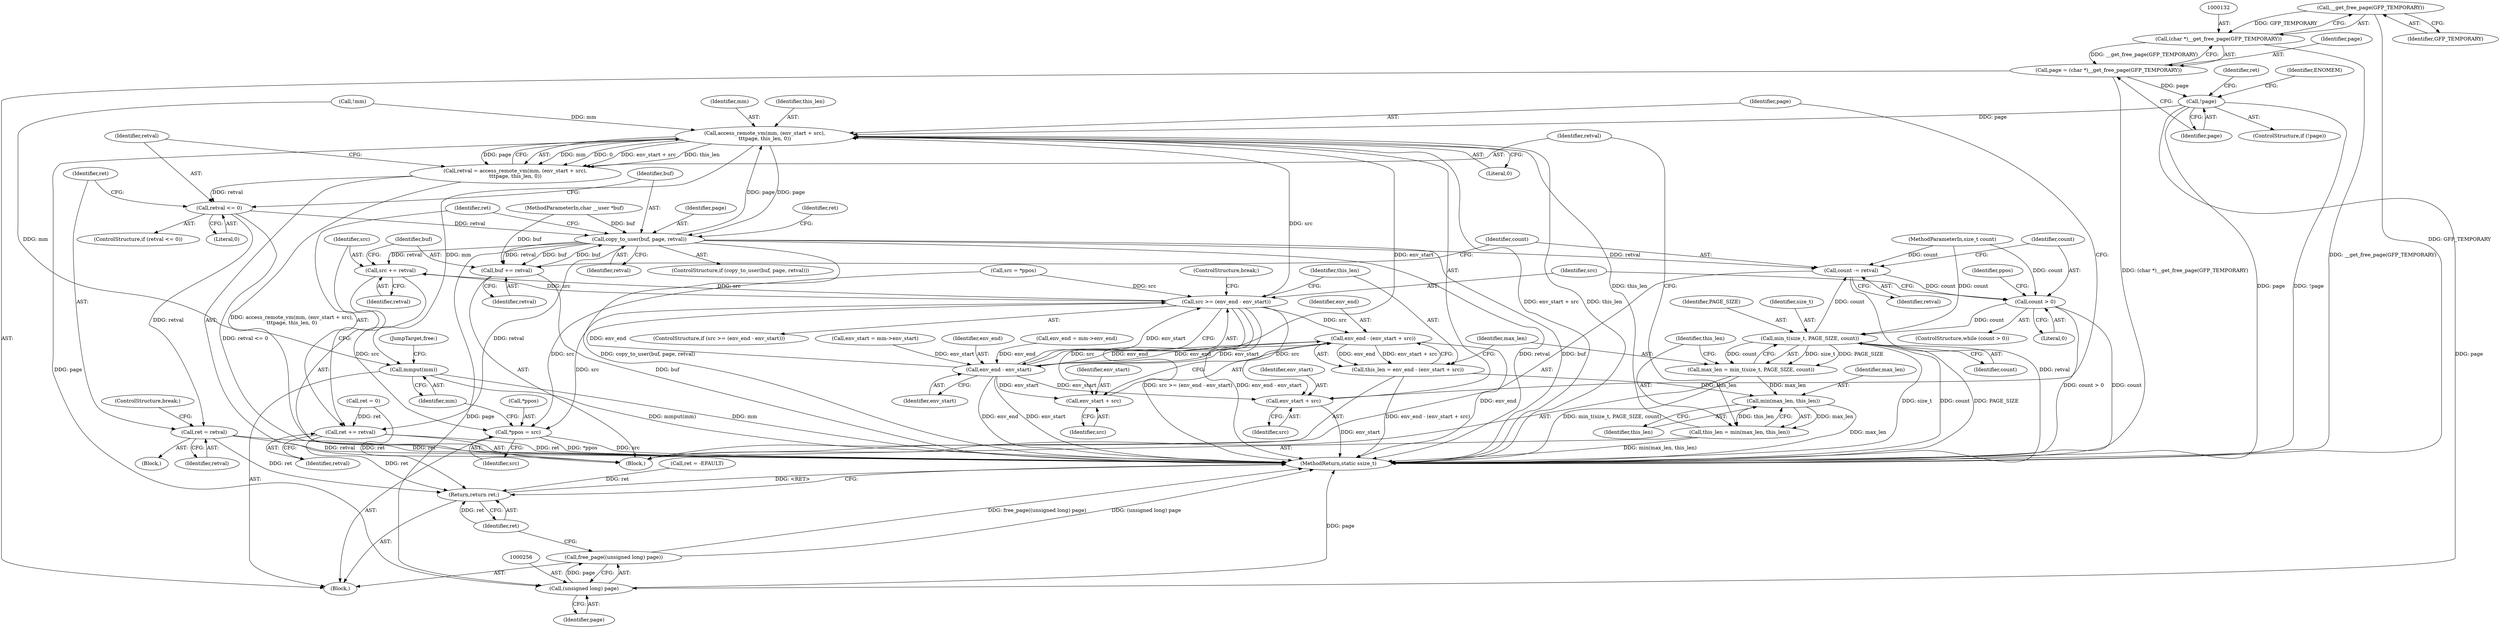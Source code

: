 digraph "0_linux_8148a73c9901a8794a50f950083c00ccf97d43b3@API" {
"1000133" [label="(Call,__get_free_page(GFP_TEMPORARY))"];
"1000131" [label="(Call,(char *)__get_free_page(GFP_TEMPORARY))"];
"1000129" [label="(Call,page = (char *)__get_free_page(GFP_TEMPORARY))"];
"1000136" [label="(Call,!page)"];
"1000207" [label="(Call,access_remote_vm(mm, (env_start + src),\n\t\t\tpage, this_len, 0))"];
"1000205" [label="(Call,retval = access_remote_vm(mm, (env_start + src),\n\t\t\tpage, this_len, 0))"];
"1000216" [label="(Call,retval <= 0)"];
"1000220" [label="(Call,ret = retval)"];
"1000258" [label="(Return,return ret;)"];
"1000225" [label="(Call,copy_to_user(buf, page, retval))"];
"1000235" [label="(Call,ret += retval)"];
"1000238" [label="(Call,src += retval)"];
"1000181" [label="(Call,src >= (env_end - env_start))"];
"1000189" [label="(Call,env_end - (env_start + src))"];
"1000183" [label="(Call,env_end - env_start)"];
"1000191" [label="(Call,env_start + src)"];
"1000209" [label="(Call,env_start + src)"];
"1000187" [label="(Call,this_len = env_end - (env_start + src))"];
"1000202" [label="(Call,min(max_len, this_len))"];
"1000200" [label="(Call,this_len = min(max_len, this_len))"];
"1000247" [label="(Call,*ppos = src)"];
"1000241" [label="(Call,buf += retval)"];
"1000244" [label="(Call,count -= retval)"];
"1000173" [label="(Call,count > 0)"];
"1000196" [label="(Call,min_t(size_t, PAGE_SIZE, count))"];
"1000194" [label="(Call,max_len = min_t(size_t, PAGE_SIZE, count))"];
"1000255" [label="(Call,(unsigned long) page)"];
"1000254" [label="(Call,free_page((unsigned long) page))"];
"1000251" [label="(Call,mmput(mm))"];
"1000136" [label="(Call,!page)"];
"1000231" [label="(Identifier,ret)"];
"1000200" [label="(Call,this_len = min(max_len, this_len))"];
"1000180" [label="(ControlStructure,if (src >= (env_end - env_start)))"];
"1000242" [label="(Identifier,buf)"];
"1000226" [label="(Identifier,buf)"];
"1000241" [label="(Call,buf += retval)"];
"1000191" [label="(Call,env_start + src)"];
"1000103" [label="(MethodParameterIn,size_t count)"];
"1000134" [label="(Identifier,GFP_TEMPORARY)"];
"1000257" [label="(Identifier,page)"];
"1000243" [label="(Identifier,retval)"];
"1000224" [label="(ControlStructure,if (copy_to_user(buf, page, retval)))"];
"1000253" [label="(JumpTarget,free:)"];
"1000215" [label="(ControlStructure,if (retval <= 0))"];
"1000219" [label="(Block,)"];
"1000108" [label="(Call,src = *ppos)"];
"1000247" [label="(Call,*ppos = src)"];
"1000157" [label="(Call,env_start = mm->env_start)"];
"1000220" [label="(Call,ret = retval)"];
"1000140" [label="(Identifier,ENOMEM)"];
"1000137" [label="(Identifier,page)"];
"1000212" [label="(Identifier,page)"];
"1000173" [label="(Call,count > 0)"];
"1000195" [label="(Identifier,max_len)"];
"1000216" [label="(Call,retval <= 0)"];
"1000130" [label="(Identifier,page)"];
"1000222" [label="(Identifier,retval)"];
"1000213" [label="(Identifier,this_len)"];
"1000185" [label="(Identifier,env_start)"];
"1000227" [label="(Identifier,page)"];
"1000245" [label="(Identifier,count)"];
"1000181" [label="(Call,src >= (env_end - env_start))"];
"1000133" [label="(Call,__get_free_page(GFP_TEMPORARY))"];
"1000246" [label="(Identifier,retval)"];
"1000255" [label="(Call,(unsigned long) page)"];
"1000249" [label="(Identifier,ppos)"];
"1000201" [label="(Identifier,this_len)"];
"1000129" [label="(Call,page = (char *)__get_free_page(GFP_TEMPORARY))"];
"1000187" [label="(Call,this_len = env_end - (env_start + src))"];
"1000192" [label="(Identifier,env_start)"];
"1000244" [label="(Call,count -= retval)"];
"1000190" [label="(Identifier,env_end)"];
"1000202" [label="(Call,min(max_len, this_len))"];
"1000209" [label="(Call,env_start + src)"];
"1000218" [label="(Literal,0)"];
"1000210" [label="(Identifier,env_start)"];
"1000102" [label="(MethodParameterIn,char __user *buf)"];
"1000182" [label="(Identifier,src)"];
"1000172" [label="(ControlStructure,while (count > 0))"];
"1000184" [label="(Identifier,env_end)"];
"1000225" [label="(Call,copy_to_user(buf, page, retval))"];
"1000206" [label="(Identifier,retval)"];
"1000183" [label="(Call,env_end - env_start)"];
"1000223" [label="(ControlStructure,break;)"];
"1000211" [label="(Identifier,src)"];
"1000105" [label="(Block,)"];
"1000259" [label="(Identifier,ret)"];
"1000198" [label="(Identifier,PAGE_SIZE)"];
"1000214" [label="(Literal,0)"];
"1000258" [label="(Return,return ret;)"];
"1000239" [label="(Identifier,src)"];
"1000186" [label="(ControlStructure,break;)"];
"1000131" [label="(Call,(char *)__get_free_page(GFP_TEMPORARY))"];
"1000236" [label="(Identifier,ret)"];
"1000207" [label="(Call,access_remote_vm(mm, (env_start + src),\n\t\t\tpage, this_len, 0))"];
"1000260" [label="(MethodReturn,static ssize_t)"];
"1000250" [label="(Identifier,src)"];
"1000125" [label="(Call,!mm)"];
"1000197" [label="(Identifier,size_t)"];
"1000199" [label="(Identifier,count)"];
"1000252" [label="(Identifier,mm)"];
"1000141" [label="(Call,ret = 0)"];
"1000230" [label="(Call,ret = -EFAULT)"];
"1000204" [label="(Identifier,this_len)"];
"1000228" [label="(Identifier,retval)"];
"1000162" [label="(Call,env_end = mm->env_end)"];
"1000205" [label="(Call,retval = access_remote_vm(mm, (env_start + src),\n\t\t\tpage, this_len, 0))"];
"1000194" [label="(Call,max_len = min_t(size_t, PAGE_SIZE, count))"];
"1000135" [label="(ControlStructure,if (!page))"];
"1000176" [label="(Block,)"];
"1000235" [label="(Call,ret += retval)"];
"1000189" [label="(Call,env_end - (env_start + src))"];
"1000254" [label="(Call,free_page((unsigned long) page))"];
"1000174" [label="(Identifier,count)"];
"1000240" [label="(Identifier,retval)"];
"1000221" [label="(Identifier,ret)"];
"1000196" [label="(Call,min_t(size_t, PAGE_SIZE, count))"];
"1000237" [label="(Identifier,retval)"];
"1000217" [label="(Identifier,retval)"];
"1000188" [label="(Identifier,this_len)"];
"1000175" [label="(Literal,0)"];
"1000238" [label="(Call,src += retval)"];
"1000142" [label="(Identifier,ret)"];
"1000193" [label="(Identifier,src)"];
"1000248" [label="(Call,*ppos)"];
"1000208" [label="(Identifier,mm)"];
"1000203" [label="(Identifier,max_len)"];
"1000251" [label="(Call,mmput(mm))"];
"1000133" -> "1000131"  [label="AST: "];
"1000133" -> "1000134"  [label="CFG: "];
"1000134" -> "1000133"  [label="AST: "];
"1000131" -> "1000133"  [label="CFG: "];
"1000133" -> "1000260"  [label="DDG: GFP_TEMPORARY"];
"1000133" -> "1000131"  [label="DDG: GFP_TEMPORARY"];
"1000131" -> "1000129"  [label="AST: "];
"1000132" -> "1000131"  [label="AST: "];
"1000129" -> "1000131"  [label="CFG: "];
"1000131" -> "1000260"  [label="DDG: __get_free_page(GFP_TEMPORARY)"];
"1000131" -> "1000129"  [label="DDG: __get_free_page(GFP_TEMPORARY)"];
"1000129" -> "1000105"  [label="AST: "];
"1000130" -> "1000129"  [label="AST: "];
"1000137" -> "1000129"  [label="CFG: "];
"1000129" -> "1000260"  [label="DDG: (char *)__get_free_page(GFP_TEMPORARY)"];
"1000129" -> "1000136"  [label="DDG: page"];
"1000136" -> "1000135"  [label="AST: "];
"1000136" -> "1000137"  [label="CFG: "];
"1000137" -> "1000136"  [label="AST: "];
"1000140" -> "1000136"  [label="CFG: "];
"1000142" -> "1000136"  [label="CFG: "];
"1000136" -> "1000260"  [label="DDG: !page"];
"1000136" -> "1000260"  [label="DDG: page"];
"1000136" -> "1000207"  [label="DDG: page"];
"1000136" -> "1000255"  [label="DDG: page"];
"1000207" -> "1000205"  [label="AST: "];
"1000207" -> "1000214"  [label="CFG: "];
"1000208" -> "1000207"  [label="AST: "];
"1000209" -> "1000207"  [label="AST: "];
"1000212" -> "1000207"  [label="AST: "];
"1000213" -> "1000207"  [label="AST: "];
"1000214" -> "1000207"  [label="AST: "];
"1000205" -> "1000207"  [label="CFG: "];
"1000207" -> "1000260"  [label="DDG: env_start + src"];
"1000207" -> "1000260"  [label="DDG: this_len"];
"1000207" -> "1000205"  [label="DDG: mm"];
"1000207" -> "1000205"  [label="DDG: 0"];
"1000207" -> "1000205"  [label="DDG: env_start + src"];
"1000207" -> "1000205"  [label="DDG: this_len"];
"1000207" -> "1000205"  [label="DDG: page"];
"1000125" -> "1000207"  [label="DDG: mm"];
"1000183" -> "1000207"  [label="DDG: env_start"];
"1000181" -> "1000207"  [label="DDG: src"];
"1000225" -> "1000207"  [label="DDG: page"];
"1000200" -> "1000207"  [label="DDG: this_len"];
"1000207" -> "1000225"  [label="DDG: page"];
"1000207" -> "1000251"  [label="DDG: mm"];
"1000207" -> "1000255"  [label="DDG: page"];
"1000205" -> "1000176"  [label="AST: "];
"1000206" -> "1000205"  [label="AST: "];
"1000217" -> "1000205"  [label="CFG: "];
"1000205" -> "1000260"  [label="DDG: access_remote_vm(mm, (env_start + src),\n\t\t\tpage, this_len, 0)"];
"1000205" -> "1000216"  [label="DDG: retval"];
"1000216" -> "1000215"  [label="AST: "];
"1000216" -> "1000218"  [label="CFG: "];
"1000217" -> "1000216"  [label="AST: "];
"1000218" -> "1000216"  [label="AST: "];
"1000221" -> "1000216"  [label="CFG: "];
"1000226" -> "1000216"  [label="CFG: "];
"1000216" -> "1000260"  [label="DDG: retval <= 0"];
"1000216" -> "1000220"  [label="DDG: retval"];
"1000216" -> "1000225"  [label="DDG: retval"];
"1000220" -> "1000219"  [label="AST: "];
"1000220" -> "1000222"  [label="CFG: "];
"1000221" -> "1000220"  [label="AST: "];
"1000222" -> "1000220"  [label="AST: "];
"1000223" -> "1000220"  [label="CFG: "];
"1000220" -> "1000260"  [label="DDG: retval"];
"1000220" -> "1000260"  [label="DDG: ret"];
"1000220" -> "1000258"  [label="DDG: ret"];
"1000258" -> "1000105"  [label="AST: "];
"1000258" -> "1000259"  [label="CFG: "];
"1000259" -> "1000258"  [label="AST: "];
"1000260" -> "1000258"  [label="CFG: "];
"1000258" -> "1000260"  [label="DDG: <RET>"];
"1000259" -> "1000258"  [label="DDG: ret"];
"1000141" -> "1000258"  [label="DDG: ret"];
"1000235" -> "1000258"  [label="DDG: ret"];
"1000230" -> "1000258"  [label="DDG: ret"];
"1000225" -> "1000224"  [label="AST: "];
"1000225" -> "1000228"  [label="CFG: "];
"1000226" -> "1000225"  [label="AST: "];
"1000227" -> "1000225"  [label="AST: "];
"1000228" -> "1000225"  [label="AST: "];
"1000231" -> "1000225"  [label="CFG: "];
"1000236" -> "1000225"  [label="CFG: "];
"1000225" -> "1000260"  [label="DDG: buf"];
"1000225" -> "1000260"  [label="DDG: copy_to_user(buf, page, retval)"];
"1000225" -> "1000260"  [label="DDG: retval"];
"1000241" -> "1000225"  [label="DDG: buf"];
"1000102" -> "1000225"  [label="DDG: buf"];
"1000225" -> "1000235"  [label="DDG: retval"];
"1000225" -> "1000238"  [label="DDG: retval"];
"1000225" -> "1000241"  [label="DDG: retval"];
"1000225" -> "1000241"  [label="DDG: buf"];
"1000225" -> "1000244"  [label="DDG: retval"];
"1000225" -> "1000255"  [label="DDG: page"];
"1000235" -> "1000176"  [label="AST: "];
"1000235" -> "1000237"  [label="CFG: "];
"1000236" -> "1000235"  [label="AST: "];
"1000237" -> "1000235"  [label="AST: "];
"1000239" -> "1000235"  [label="CFG: "];
"1000235" -> "1000260"  [label="DDG: ret"];
"1000141" -> "1000235"  [label="DDG: ret"];
"1000238" -> "1000176"  [label="AST: "];
"1000238" -> "1000240"  [label="CFG: "];
"1000239" -> "1000238"  [label="AST: "];
"1000240" -> "1000238"  [label="AST: "];
"1000242" -> "1000238"  [label="CFG: "];
"1000238" -> "1000181"  [label="DDG: src"];
"1000181" -> "1000238"  [label="DDG: src"];
"1000238" -> "1000247"  [label="DDG: src"];
"1000181" -> "1000180"  [label="AST: "];
"1000181" -> "1000183"  [label="CFG: "];
"1000182" -> "1000181"  [label="AST: "];
"1000183" -> "1000181"  [label="AST: "];
"1000186" -> "1000181"  [label="CFG: "];
"1000188" -> "1000181"  [label="CFG: "];
"1000181" -> "1000260"  [label="DDG: src >= (env_end - env_start)"];
"1000181" -> "1000260"  [label="DDG: env_end - env_start"];
"1000108" -> "1000181"  [label="DDG: src"];
"1000183" -> "1000181"  [label="DDG: env_end"];
"1000183" -> "1000181"  [label="DDG: env_start"];
"1000181" -> "1000189"  [label="DDG: src"];
"1000181" -> "1000191"  [label="DDG: src"];
"1000181" -> "1000209"  [label="DDG: src"];
"1000181" -> "1000247"  [label="DDG: src"];
"1000189" -> "1000187"  [label="AST: "];
"1000189" -> "1000191"  [label="CFG: "];
"1000190" -> "1000189"  [label="AST: "];
"1000191" -> "1000189"  [label="AST: "];
"1000187" -> "1000189"  [label="CFG: "];
"1000189" -> "1000260"  [label="DDG: env_end"];
"1000189" -> "1000183"  [label="DDG: env_end"];
"1000189" -> "1000187"  [label="DDG: env_end"];
"1000189" -> "1000187"  [label="DDG: env_start + src"];
"1000183" -> "1000189"  [label="DDG: env_end"];
"1000183" -> "1000189"  [label="DDG: env_start"];
"1000183" -> "1000185"  [label="CFG: "];
"1000184" -> "1000183"  [label="AST: "];
"1000185" -> "1000183"  [label="AST: "];
"1000183" -> "1000260"  [label="DDG: env_start"];
"1000183" -> "1000260"  [label="DDG: env_end"];
"1000162" -> "1000183"  [label="DDG: env_end"];
"1000157" -> "1000183"  [label="DDG: env_start"];
"1000183" -> "1000191"  [label="DDG: env_start"];
"1000183" -> "1000209"  [label="DDG: env_start"];
"1000191" -> "1000193"  [label="CFG: "];
"1000192" -> "1000191"  [label="AST: "];
"1000193" -> "1000191"  [label="AST: "];
"1000209" -> "1000211"  [label="CFG: "];
"1000210" -> "1000209"  [label="AST: "];
"1000211" -> "1000209"  [label="AST: "];
"1000212" -> "1000209"  [label="CFG: "];
"1000209" -> "1000260"  [label="DDG: env_start"];
"1000187" -> "1000176"  [label="AST: "];
"1000188" -> "1000187"  [label="AST: "];
"1000195" -> "1000187"  [label="CFG: "];
"1000187" -> "1000260"  [label="DDG: env_end - (env_start + src)"];
"1000187" -> "1000202"  [label="DDG: this_len"];
"1000202" -> "1000200"  [label="AST: "];
"1000202" -> "1000204"  [label="CFG: "];
"1000203" -> "1000202"  [label="AST: "];
"1000204" -> "1000202"  [label="AST: "];
"1000200" -> "1000202"  [label="CFG: "];
"1000202" -> "1000260"  [label="DDG: max_len"];
"1000202" -> "1000200"  [label="DDG: max_len"];
"1000202" -> "1000200"  [label="DDG: this_len"];
"1000194" -> "1000202"  [label="DDG: max_len"];
"1000200" -> "1000176"  [label="AST: "];
"1000201" -> "1000200"  [label="AST: "];
"1000206" -> "1000200"  [label="CFG: "];
"1000200" -> "1000260"  [label="DDG: min(max_len, this_len)"];
"1000247" -> "1000105"  [label="AST: "];
"1000247" -> "1000250"  [label="CFG: "];
"1000248" -> "1000247"  [label="AST: "];
"1000250" -> "1000247"  [label="AST: "];
"1000252" -> "1000247"  [label="CFG: "];
"1000247" -> "1000260"  [label="DDG: src"];
"1000247" -> "1000260"  [label="DDG: *ppos"];
"1000108" -> "1000247"  [label="DDG: src"];
"1000241" -> "1000176"  [label="AST: "];
"1000241" -> "1000243"  [label="CFG: "];
"1000242" -> "1000241"  [label="AST: "];
"1000243" -> "1000241"  [label="AST: "];
"1000245" -> "1000241"  [label="CFG: "];
"1000241" -> "1000260"  [label="DDG: buf"];
"1000102" -> "1000241"  [label="DDG: buf"];
"1000244" -> "1000176"  [label="AST: "];
"1000244" -> "1000246"  [label="CFG: "];
"1000245" -> "1000244"  [label="AST: "];
"1000246" -> "1000244"  [label="AST: "];
"1000174" -> "1000244"  [label="CFG: "];
"1000244" -> "1000260"  [label="DDG: retval"];
"1000244" -> "1000173"  [label="DDG: count"];
"1000196" -> "1000244"  [label="DDG: count"];
"1000103" -> "1000244"  [label="DDG: count"];
"1000173" -> "1000172"  [label="AST: "];
"1000173" -> "1000175"  [label="CFG: "];
"1000174" -> "1000173"  [label="AST: "];
"1000175" -> "1000173"  [label="AST: "];
"1000182" -> "1000173"  [label="CFG: "];
"1000249" -> "1000173"  [label="CFG: "];
"1000173" -> "1000260"  [label="DDG: count > 0"];
"1000173" -> "1000260"  [label="DDG: count"];
"1000103" -> "1000173"  [label="DDG: count"];
"1000173" -> "1000196"  [label="DDG: count"];
"1000196" -> "1000194"  [label="AST: "];
"1000196" -> "1000199"  [label="CFG: "];
"1000197" -> "1000196"  [label="AST: "];
"1000198" -> "1000196"  [label="AST: "];
"1000199" -> "1000196"  [label="AST: "];
"1000194" -> "1000196"  [label="CFG: "];
"1000196" -> "1000260"  [label="DDG: size_t"];
"1000196" -> "1000260"  [label="DDG: count"];
"1000196" -> "1000260"  [label="DDG: PAGE_SIZE"];
"1000196" -> "1000194"  [label="DDG: size_t"];
"1000196" -> "1000194"  [label="DDG: PAGE_SIZE"];
"1000196" -> "1000194"  [label="DDG: count"];
"1000103" -> "1000196"  [label="DDG: count"];
"1000194" -> "1000176"  [label="AST: "];
"1000195" -> "1000194"  [label="AST: "];
"1000201" -> "1000194"  [label="CFG: "];
"1000194" -> "1000260"  [label="DDG: min_t(size_t, PAGE_SIZE, count)"];
"1000255" -> "1000254"  [label="AST: "];
"1000255" -> "1000257"  [label="CFG: "];
"1000256" -> "1000255"  [label="AST: "];
"1000257" -> "1000255"  [label="AST: "];
"1000254" -> "1000255"  [label="CFG: "];
"1000255" -> "1000260"  [label="DDG: page"];
"1000255" -> "1000254"  [label="DDG: page"];
"1000254" -> "1000105"  [label="AST: "];
"1000259" -> "1000254"  [label="CFG: "];
"1000254" -> "1000260"  [label="DDG: (unsigned long) page"];
"1000254" -> "1000260"  [label="DDG: free_page((unsigned long) page)"];
"1000251" -> "1000105"  [label="AST: "];
"1000251" -> "1000252"  [label="CFG: "];
"1000252" -> "1000251"  [label="AST: "];
"1000253" -> "1000251"  [label="CFG: "];
"1000251" -> "1000260"  [label="DDG: mmput(mm)"];
"1000251" -> "1000260"  [label="DDG: mm"];
"1000125" -> "1000251"  [label="DDG: mm"];
}
